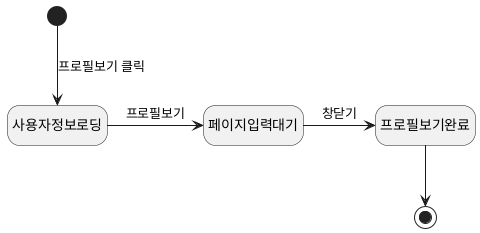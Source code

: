 @startuml
hide empty description

[*] --> 사용자정보로딩: 프로필보기 클릭
사용자정보로딩 -> 페이지입력대기: 프로필보기
페이지입력대기 -> 프로필보기완료: 창닫기
프로필보기완료 --> [*]
@enduml